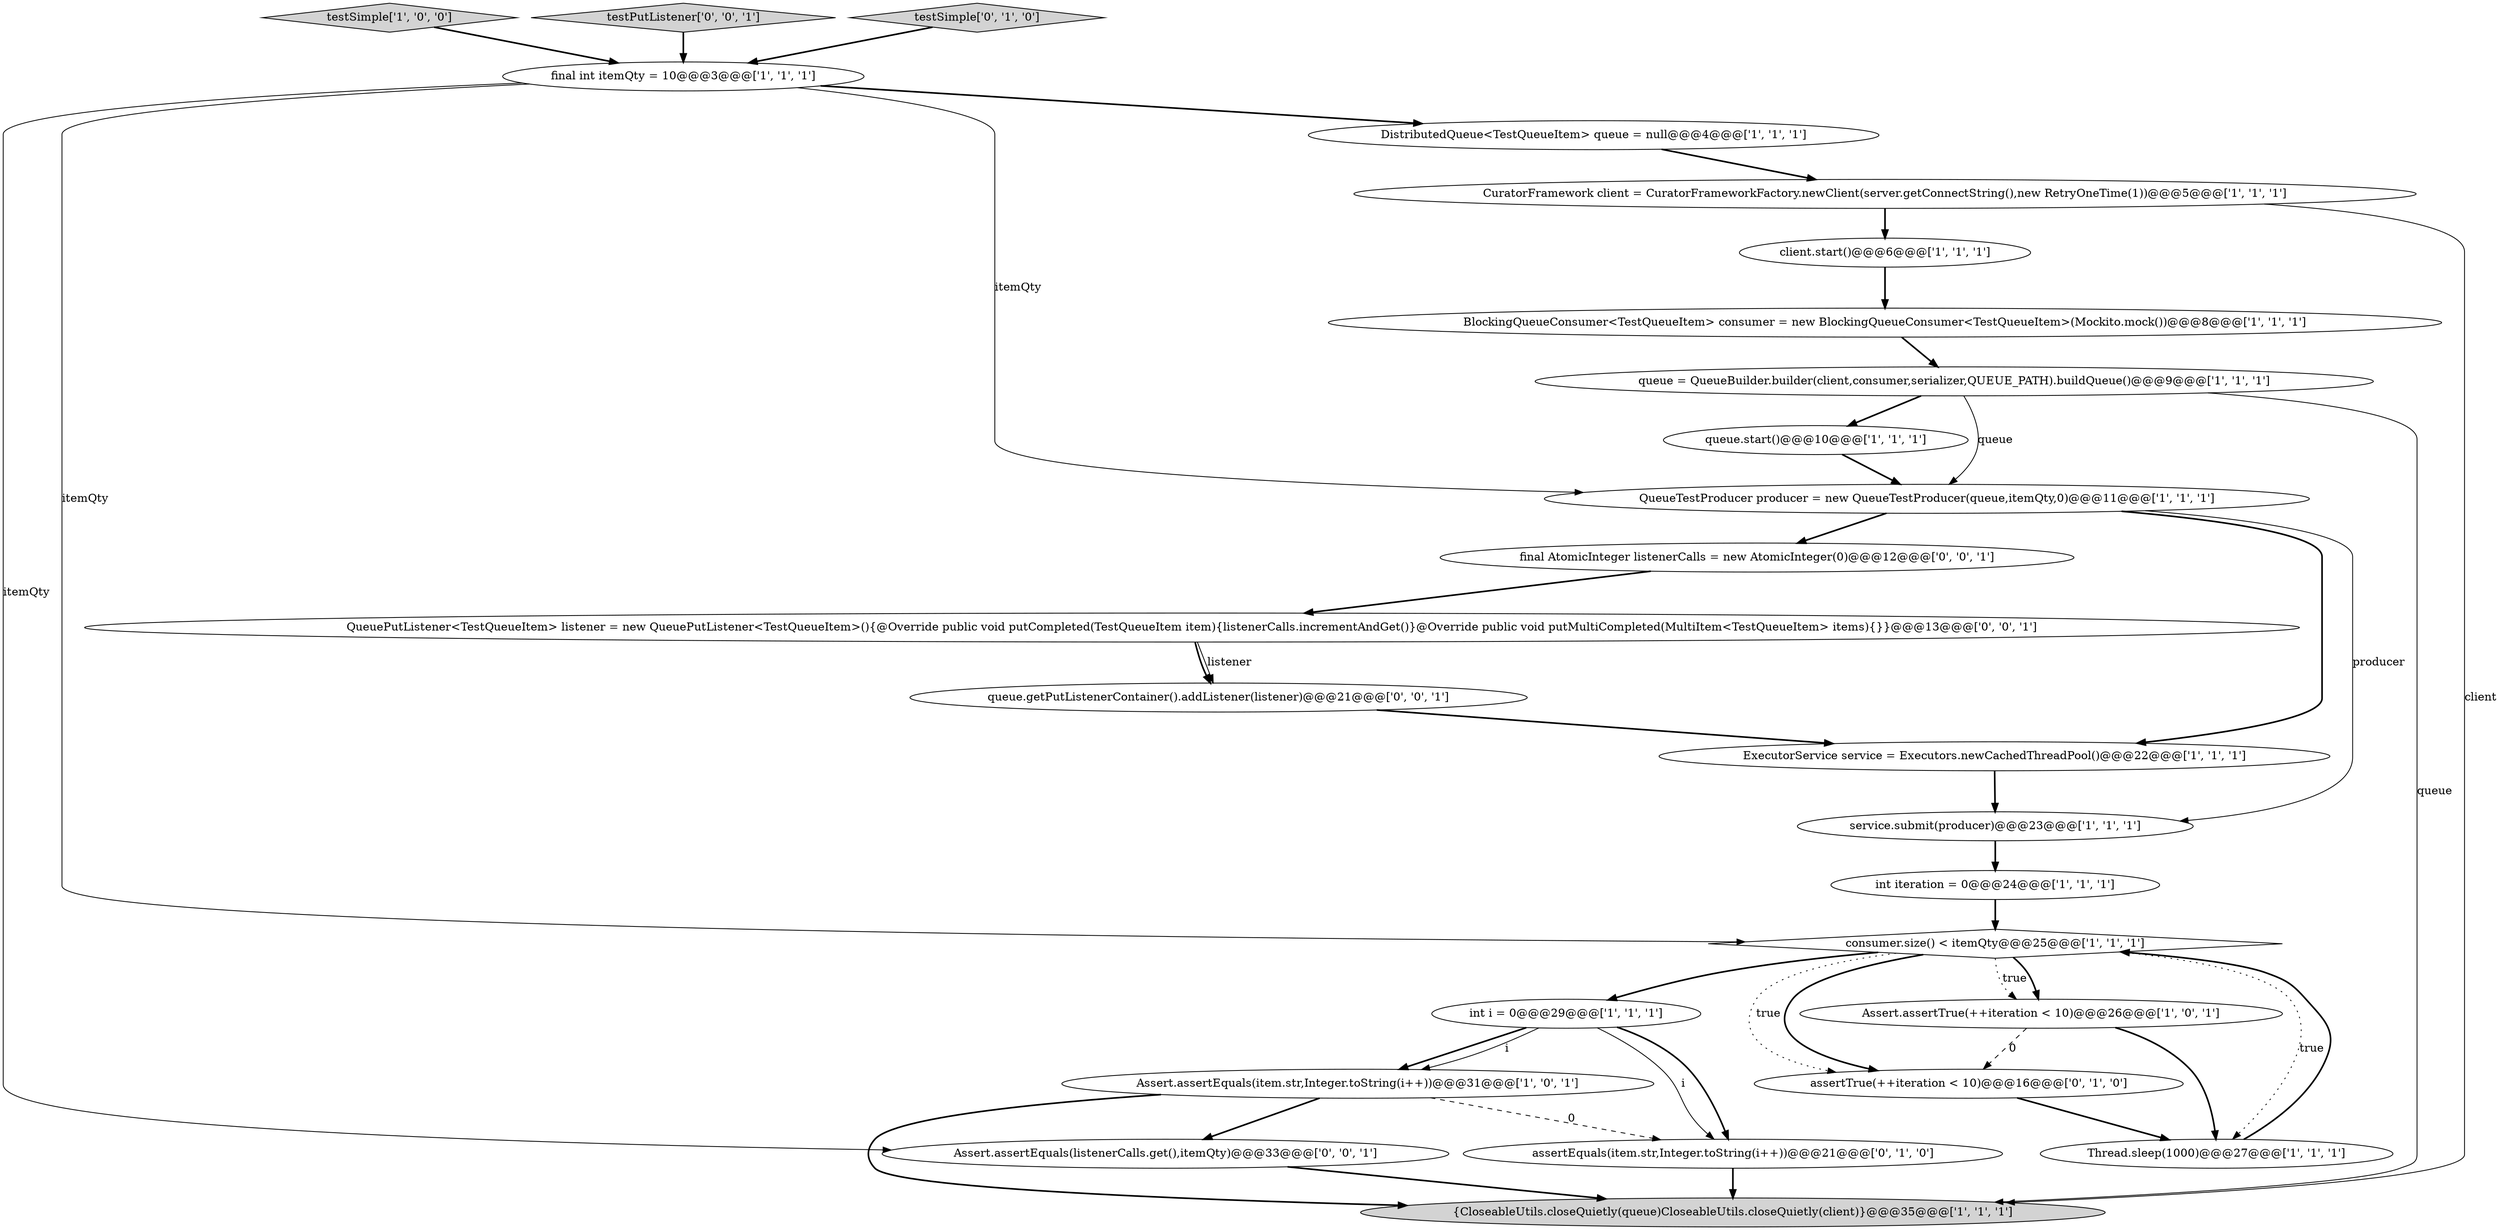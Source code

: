 digraph {
7 [style = filled, label = "int iteration = 0@@@24@@@['1', '1', '1']", fillcolor = white, shape = ellipse image = "AAA0AAABBB1BBB"];
24 [style = filled, label = "QueuePutListener<TestQueueItem> listener = new QueuePutListener<TestQueueItem>(){@Override public void putCompleted(TestQueueItem item){listenerCalls.incrementAndGet()}@Override public void putMultiCompleted(MultiItem<TestQueueItem> items){}}@@@13@@@['0', '0', '1']", fillcolor = white, shape = ellipse image = "AAA0AAABBB3BBB"];
11 [style = filled, label = "service.submit(producer)@@@23@@@['1', '1', '1']", fillcolor = white, shape = ellipse image = "AAA0AAABBB1BBB"];
22 [style = filled, label = "queue.getPutListenerContainer().addListener(listener)@@@21@@@['0', '0', '1']", fillcolor = white, shape = ellipse image = "AAA0AAABBB3BBB"];
15 [style = filled, label = "ExecutorService service = Executors.newCachedThreadPool()@@@22@@@['1', '1', '1']", fillcolor = white, shape = ellipse image = "AAA0AAABBB1BBB"];
6 [style = filled, label = "Thread.sleep(1000)@@@27@@@['1', '1', '1']", fillcolor = white, shape = ellipse image = "AAA0AAABBB1BBB"];
12 [style = filled, label = "client.start()@@@6@@@['1', '1', '1']", fillcolor = white, shape = ellipse image = "AAA0AAABBB1BBB"];
14 [style = filled, label = "consumer.size() < itemQty@@@25@@@['1', '1', '1']", fillcolor = white, shape = diamond image = "AAA0AAABBB1BBB"];
1 [style = filled, label = "testSimple['1', '0', '0']", fillcolor = lightgray, shape = diamond image = "AAA0AAABBB1BBB"];
20 [style = filled, label = "assertEquals(item.str,Integer.toString(i++))@@@21@@@['0', '1', '0']", fillcolor = white, shape = ellipse image = "AAA1AAABBB2BBB"];
25 [style = filled, label = "testPutListener['0', '0', '1']", fillcolor = lightgray, shape = diamond image = "AAA0AAABBB3BBB"];
9 [style = filled, label = "{CloseableUtils.closeQuietly(queue)CloseableUtils.closeQuietly(client)}@@@35@@@['1', '1', '1']", fillcolor = lightgray, shape = ellipse image = "AAA0AAABBB1BBB"];
18 [style = filled, label = "assertTrue(++iteration < 10)@@@16@@@['0', '1', '0']", fillcolor = white, shape = ellipse image = "AAA1AAABBB2BBB"];
17 [style = filled, label = "Assert.assertEquals(item.str,Integer.toString(i++))@@@31@@@['1', '0', '1']", fillcolor = white, shape = ellipse image = "AAA0AAABBB1BBB"];
8 [style = filled, label = "int i = 0@@@29@@@['1', '1', '1']", fillcolor = white, shape = ellipse image = "AAA0AAABBB1BBB"];
13 [style = filled, label = "queue = QueueBuilder.builder(client,consumer,serializer,QUEUE_PATH).buildQueue()@@@9@@@['1', '1', '1']", fillcolor = white, shape = ellipse image = "AAA0AAABBB1BBB"];
23 [style = filled, label = "Assert.assertEquals(listenerCalls.get(),itemQty)@@@33@@@['0', '0', '1']", fillcolor = white, shape = ellipse image = "AAA0AAABBB3BBB"];
2 [style = filled, label = "final int itemQty = 10@@@3@@@['1', '1', '1']", fillcolor = white, shape = ellipse image = "AAA0AAABBB1BBB"];
0 [style = filled, label = "Assert.assertTrue(++iteration < 10)@@@26@@@['1', '0', '1']", fillcolor = white, shape = ellipse image = "AAA0AAABBB1BBB"];
3 [style = filled, label = "BlockingQueueConsumer<TestQueueItem> consumer = new BlockingQueueConsumer<TestQueueItem>(Mockito.mock())@@@8@@@['1', '1', '1']", fillcolor = white, shape = ellipse image = "AAA0AAABBB1BBB"];
10 [style = filled, label = "DistributedQueue<TestQueueItem> queue = null@@@4@@@['1', '1', '1']", fillcolor = white, shape = ellipse image = "AAA0AAABBB1BBB"];
4 [style = filled, label = "QueueTestProducer producer = new QueueTestProducer(queue,itemQty,0)@@@11@@@['1', '1', '1']", fillcolor = white, shape = ellipse image = "AAA0AAABBB1BBB"];
21 [style = filled, label = "final AtomicInteger listenerCalls = new AtomicInteger(0)@@@12@@@['0', '0', '1']", fillcolor = white, shape = ellipse image = "AAA0AAABBB3BBB"];
5 [style = filled, label = "CuratorFramework client = CuratorFrameworkFactory.newClient(server.getConnectString(),new RetryOneTime(1))@@@5@@@['1', '1', '1']", fillcolor = white, shape = ellipse image = "AAA0AAABBB1BBB"];
16 [style = filled, label = "queue.start()@@@10@@@['1', '1', '1']", fillcolor = white, shape = ellipse image = "AAA0AAABBB1BBB"];
19 [style = filled, label = "testSimple['0', '1', '0']", fillcolor = lightgray, shape = diamond image = "AAA0AAABBB2BBB"];
0->6 [style = bold, label=""];
23->9 [style = bold, label=""];
5->9 [style = solid, label="client"];
14->0 [style = dotted, label="true"];
2->4 [style = solid, label="itemQty"];
16->4 [style = bold, label=""];
14->18 [style = bold, label=""];
14->18 [style = dotted, label="true"];
25->2 [style = bold, label=""];
2->10 [style = bold, label=""];
14->0 [style = bold, label=""];
21->24 [style = bold, label=""];
22->15 [style = bold, label=""];
8->17 [style = bold, label=""];
2->14 [style = solid, label="itemQty"];
3->13 [style = bold, label=""];
17->20 [style = dashed, label="0"];
24->22 [style = bold, label=""];
7->14 [style = bold, label=""];
11->7 [style = bold, label=""];
14->6 [style = dotted, label="true"];
6->14 [style = bold, label=""];
13->9 [style = solid, label="queue"];
15->11 [style = bold, label=""];
4->11 [style = solid, label="producer"];
13->16 [style = bold, label=""];
12->3 [style = bold, label=""];
17->9 [style = bold, label=""];
14->8 [style = bold, label=""];
17->23 [style = bold, label=""];
13->4 [style = solid, label="queue"];
2->23 [style = solid, label="itemQty"];
5->12 [style = bold, label=""];
20->9 [style = bold, label=""];
19->2 [style = bold, label=""];
8->17 [style = solid, label="i"];
4->15 [style = bold, label=""];
8->20 [style = solid, label="i"];
4->21 [style = bold, label=""];
24->22 [style = solid, label="listener"];
0->18 [style = dashed, label="0"];
1->2 [style = bold, label=""];
10->5 [style = bold, label=""];
8->20 [style = bold, label=""];
18->6 [style = bold, label=""];
}
